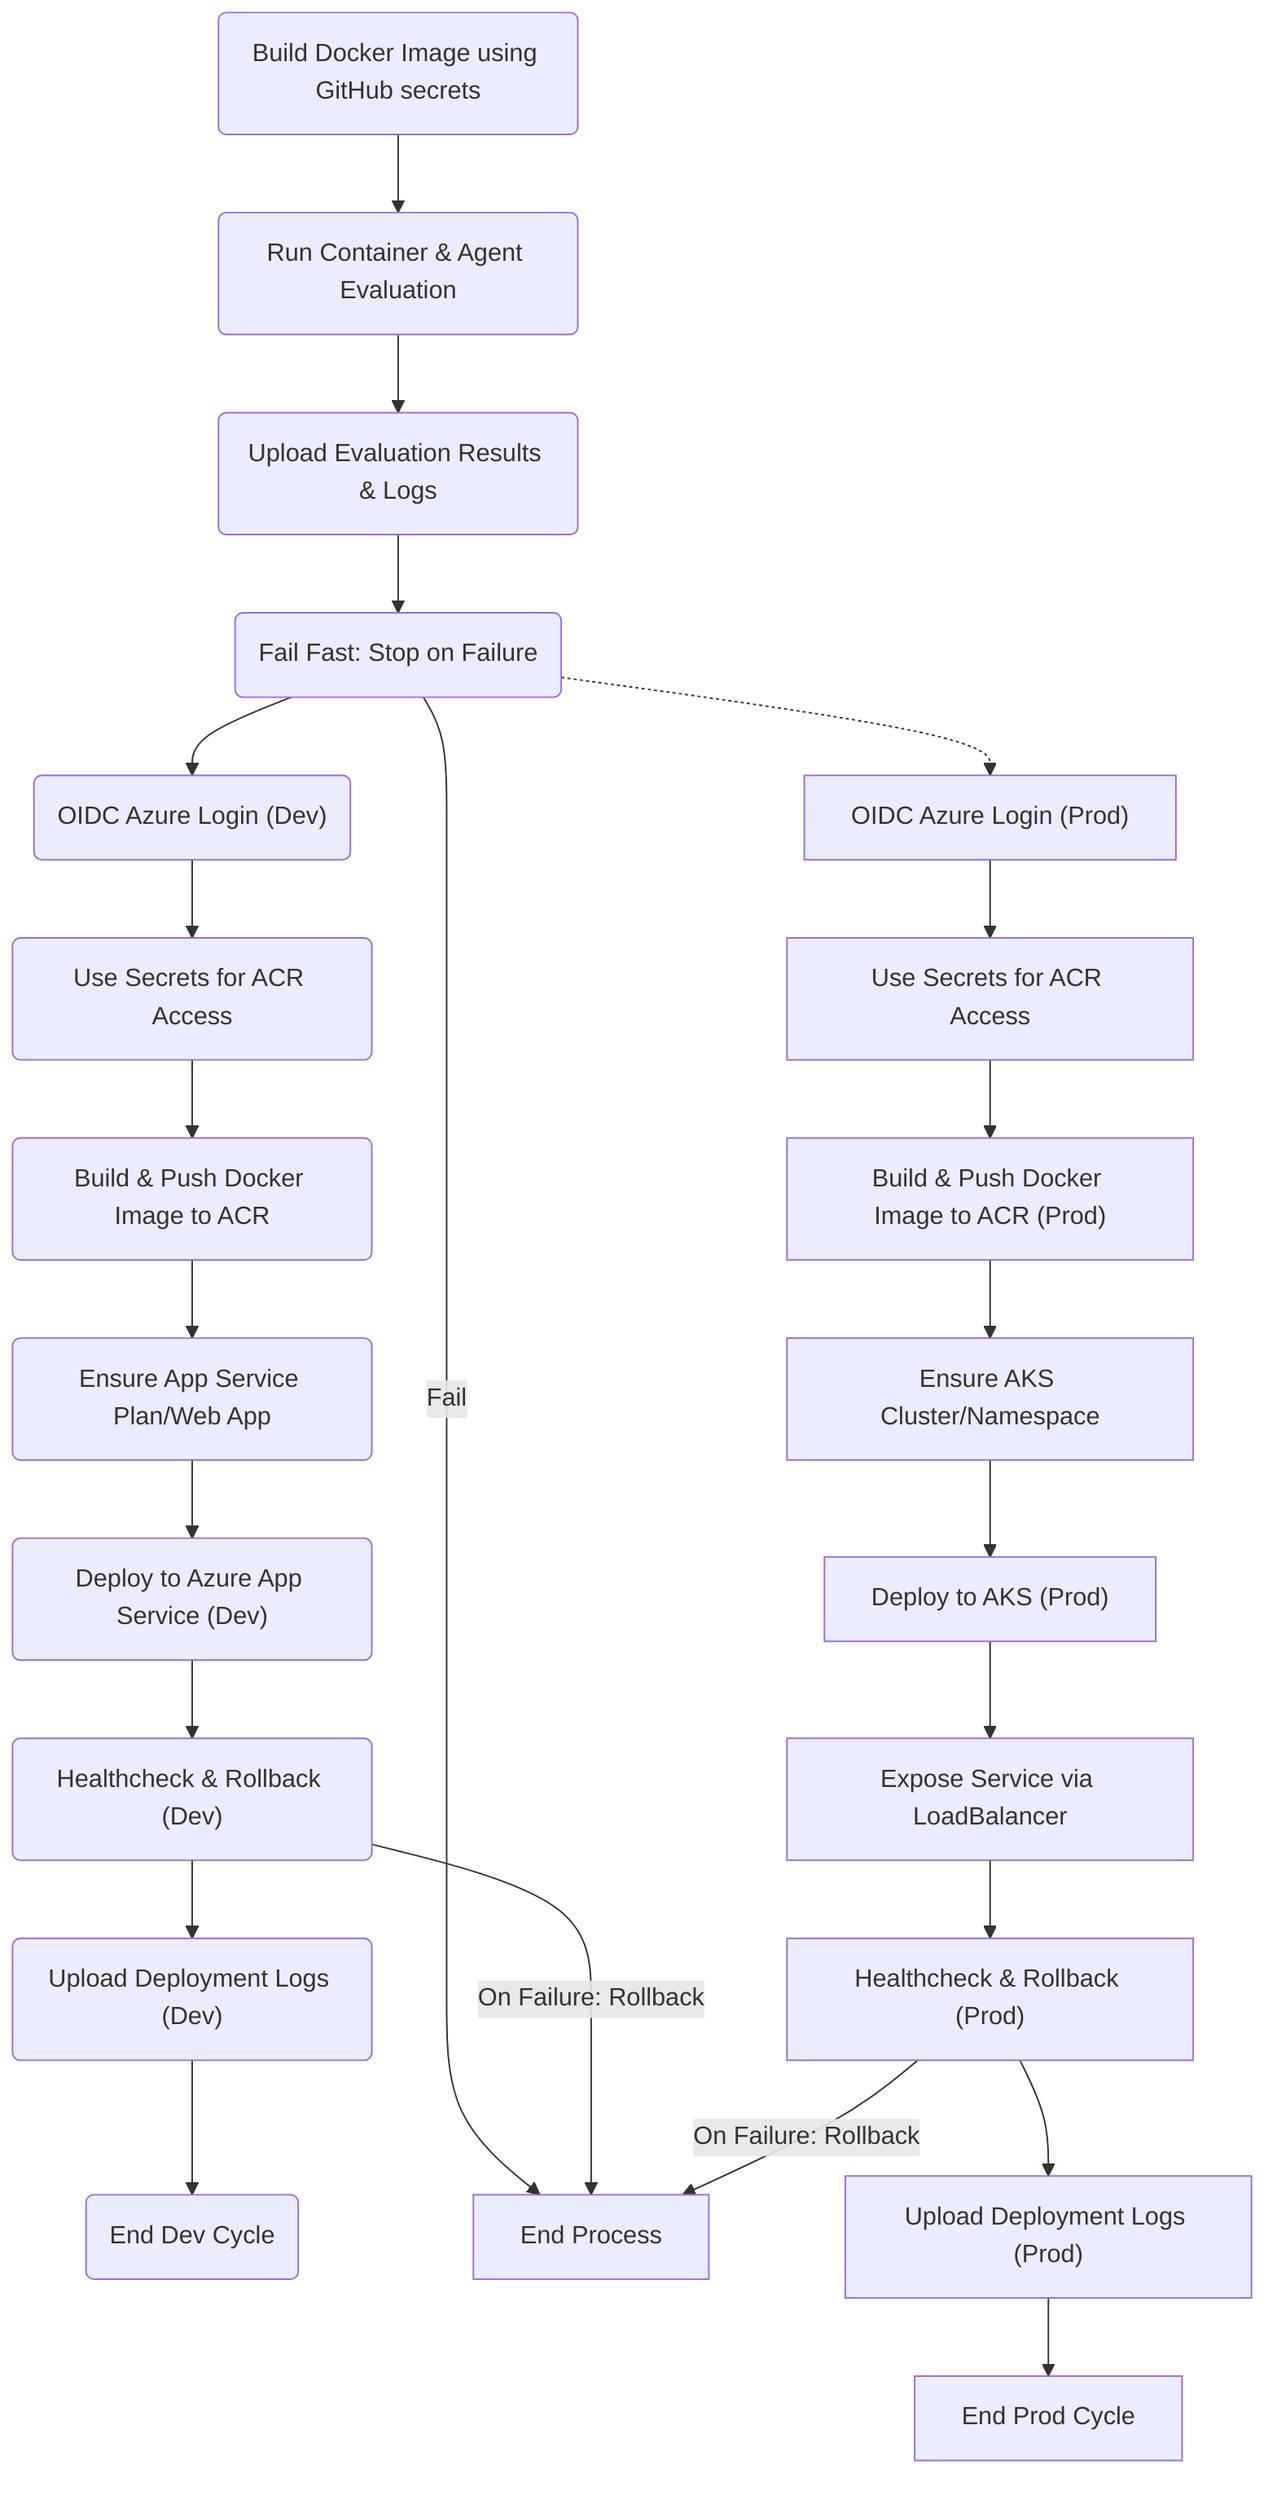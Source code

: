 flowchart TD
  %% Main CI/CD path
  S1("Build Docker Image using GitHub secrets")
  S2("Run Container & Agent Evaluation")
  S3("Upload Evaluation Results & Logs")
  S4("Fail Fast: Stop on Failure")
  S5("OIDC Azure Login (Dev)")
  S6("Use Secrets for ACR Access")
  S7("Build & Push Docker Image to ACR")
  S8("Ensure App Service Plan/Web App")
  S9("Deploy to Azure App Service (Dev)")
  S10("Healthcheck & Rollback (Dev)")
  S11("Upload Deployment Logs (Dev)")
  END_DEV("End Dev Cycle")

  %% Main dev flow
  S1 --> S2
  S2 --> S3
  S3 --> S4
  S4 --> S5
  S5 --> S6
  S6 --> S7
  S7 --> S8
  S8 --> S9
  S9 --> S10
  S10 --> S11
  S11 --> END_DEV

  %% End on failure at step 4
  S4 -- "Fail" --> END_FAIL["End Process"]

  %% Rollback for dev
  S10 -- "On Failure: Rollback" --> END_FAIL

  %% Start of prod cycle branching from step 4
  S4 -.-> S12["OIDC Azure Login (Prod)"]
  S12 --> S13["Use Secrets for ACR Access"]
  S13 --> S14["Build & Push Docker Image to ACR (Prod)"]
  S14 --> S15["Ensure AKS Cluster/Namespace"]
  S15 --> S16["Deploy to AKS (Prod)"]
  S16 --> S17["Expose Service via LoadBalancer"]
  S17 --> S18["Healthcheck & Rollback (Prod)"]
  S18 --> S19["Upload Deployment Logs (Prod)"]
  S19 --> END_PROD["End Prod Cycle"]

  %% Rollback for prod
  S18 -- "On Failure: Rollback" --> END_FAIL